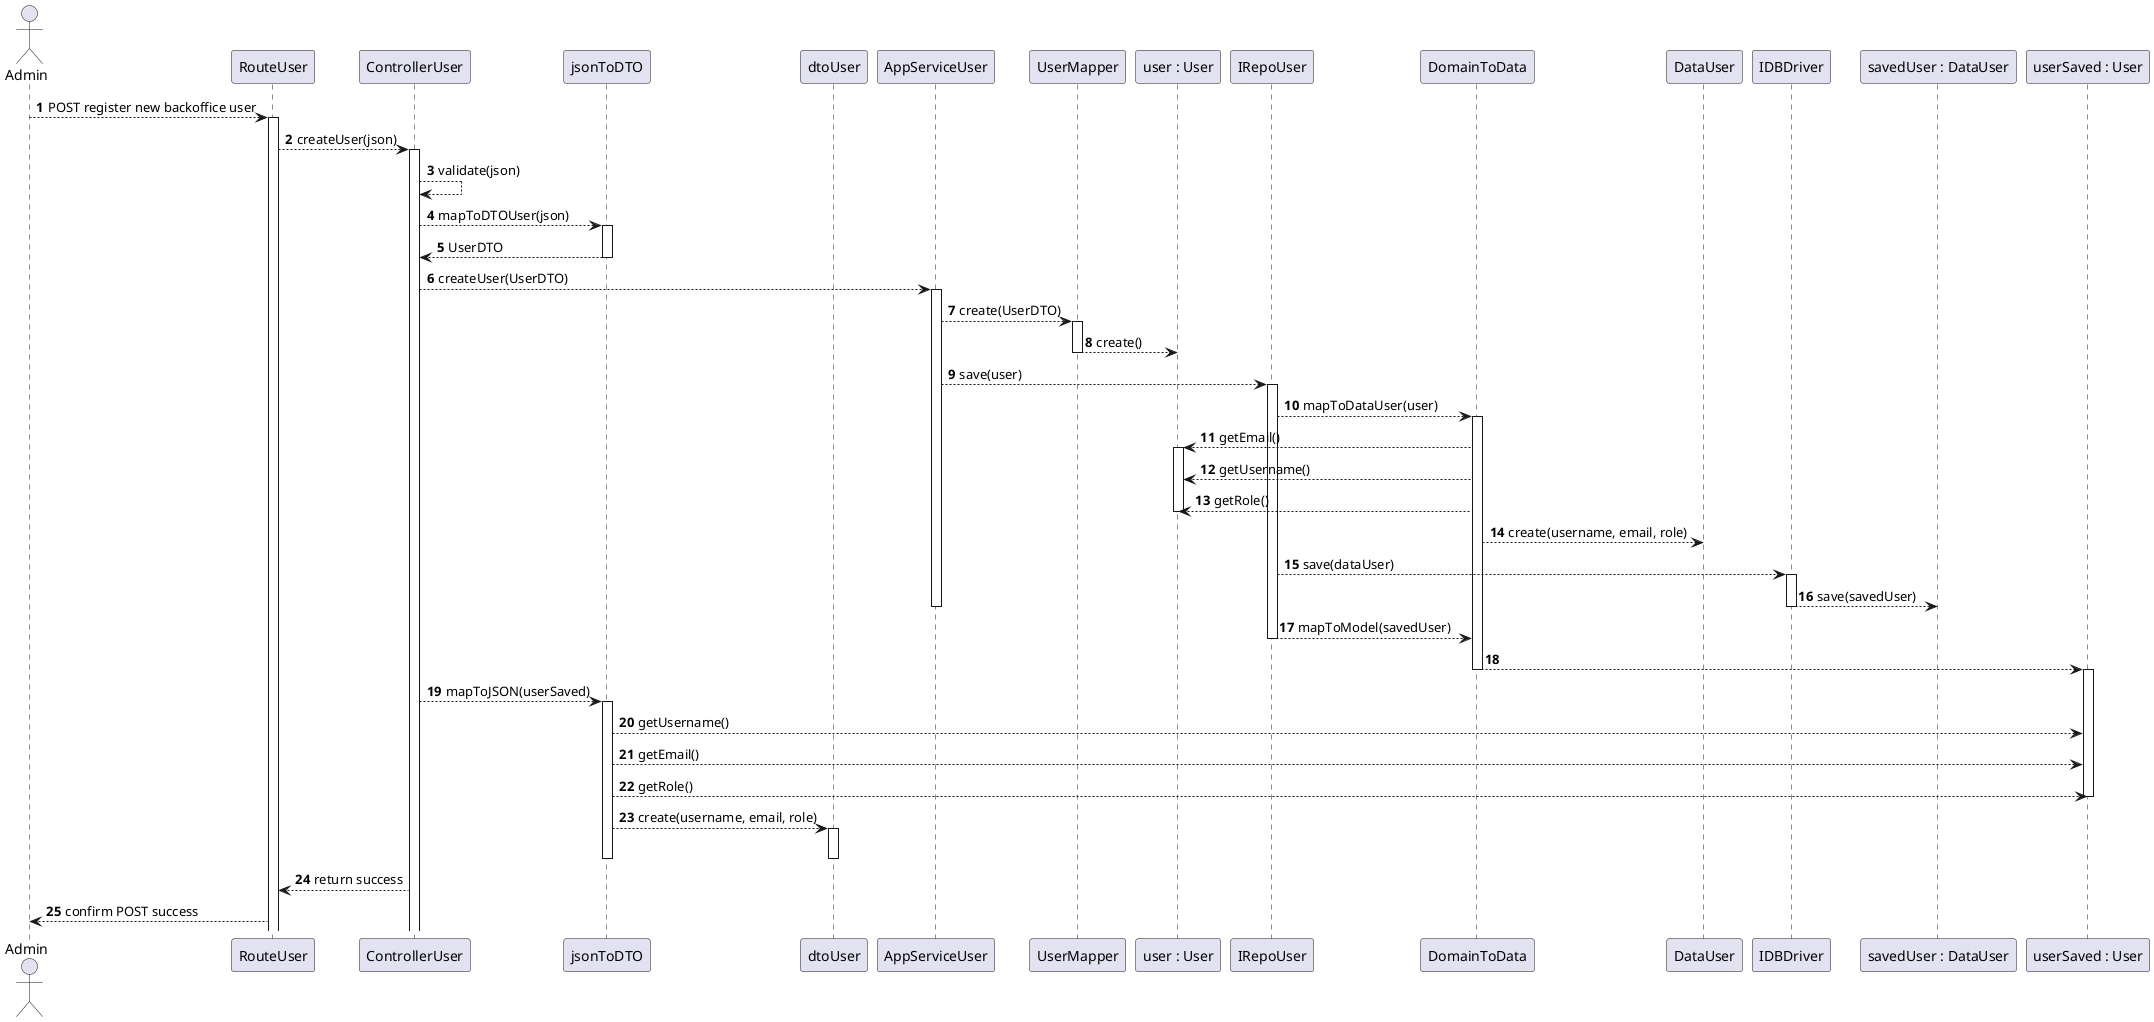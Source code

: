 @startuml
'https://plantuml.com/sequence-diagram

autonumber

actor "Admin" as adm

participant RouteUser as rt
participant ControllerUser as ct
participant jsonToDTO as jdto
participant dtoUser as dto
participant AppServiceUser as asu
participant UserMapper as ifu
participant "user : User" as u
participant IRepoUser as iru
participant DomainToData as dtd
participant DataUser as du
participant IDBDriver as dbd
participant "savedUser : DataUser" as sdu
participant "userSaved : User" as us

adm --> rt : POST register new backoffice user
activate rt
rt --> ct : createUser(json)
activate ct
ct --> ct : validate(json)
ct --> jdto : mapToDTOUser(json)
activate jdto
jdto --> ct : UserDTO

deactivate jdto
ct --> asu : createUser(UserDTO)
activate asu
asu --> ifu : create(UserDTO)
activate ifu
ifu --> u : create()
deactivate ifu
asu --> iru : save(user)
activate iru
iru --> dtd : mapToDataUser(user)
activate dtd
dtd --> u : getEmail()
activate u
dtd --> u : getUsername()
dtd --> u : getRole()
deactivate u
dtd --> du : create(username, email, role)
iru --> dbd : save(dataUser)
activate dbd
dbd --> sdu : save(savedUser)
deactivate dbd
deactivate asu
iru --> dtd : mapToModel(savedUser)
deactivate iru
dtd --> us
deactivate dtd
activate us
ct --> jdto : mapToJSON(userSaved)
activate jdto
jdto --> us : getUsername()
jdto --> us : getEmail()
jdto --> us : getRole()
deactivate us
jdto --> dto : create(username, email, role)
activate dto
deactivate jdto
deactivate dto
ct --> rt : return success
rt --> adm : confirm POST success

@enduml